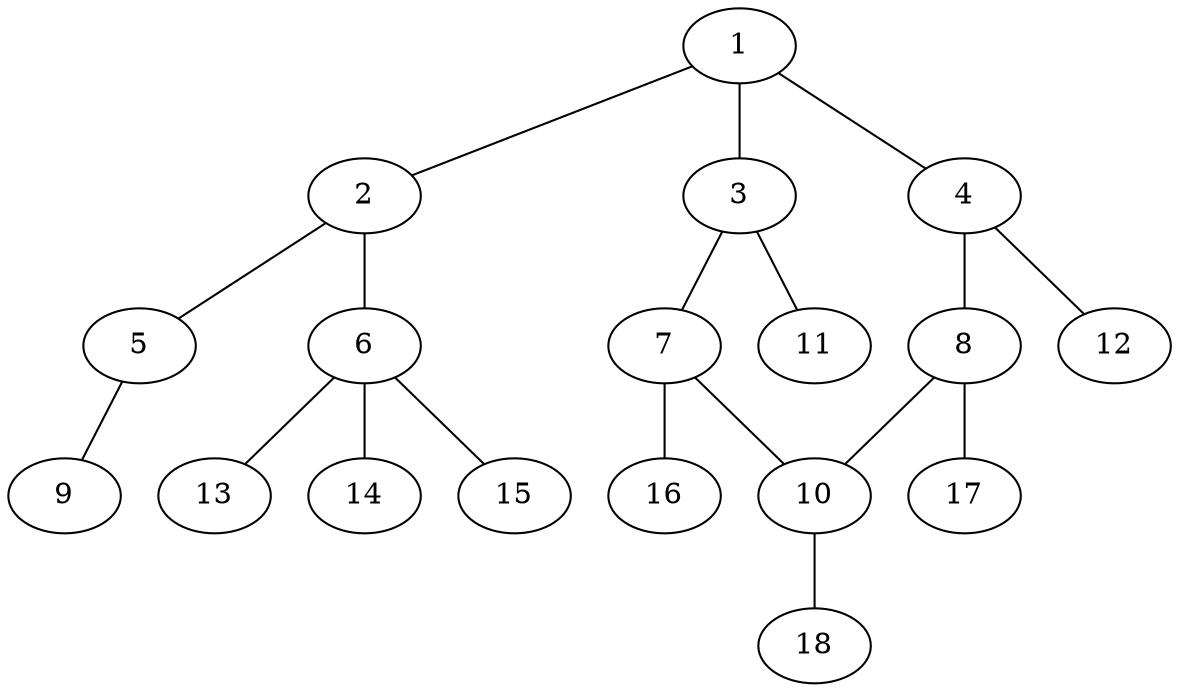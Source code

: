 graph molecule_9 {
	1	 [chem=C];
	2	 [chem=N];
	1 -- 2	 [valence=1];
	3	 [chem=C];
	1 -- 3	 [valence=1];
	4	 [chem=C];
	1 -- 4	 [valence=2];
	5	 [chem=N];
	2 -- 5	 [valence=1];
	6	 [chem=C];
	2 -- 6	 [valence=1];
	7	 [chem=C];
	3 -- 7	 [valence=2];
	11	 [chem=H];
	3 -- 11	 [valence=1];
	8	 [chem=C];
	4 -- 8	 [valence=1];
	12	 [chem=H];
	4 -- 12	 [valence=1];
	9	 [chem=O];
	5 -- 9	 [valence=2];
	13	 [chem=H];
	6 -- 13	 [valence=1];
	14	 [chem=H];
	6 -- 14	 [valence=1];
	15	 [chem=H];
	6 -- 15	 [valence=1];
	10	 [chem=C];
	7 -- 10	 [valence=1];
	16	 [chem=H];
	7 -- 16	 [valence=1];
	8 -- 10	 [valence=2];
	17	 [chem=H];
	8 -- 17	 [valence=1];
	18	 [chem=H];
	10 -- 18	 [valence=1];
}
